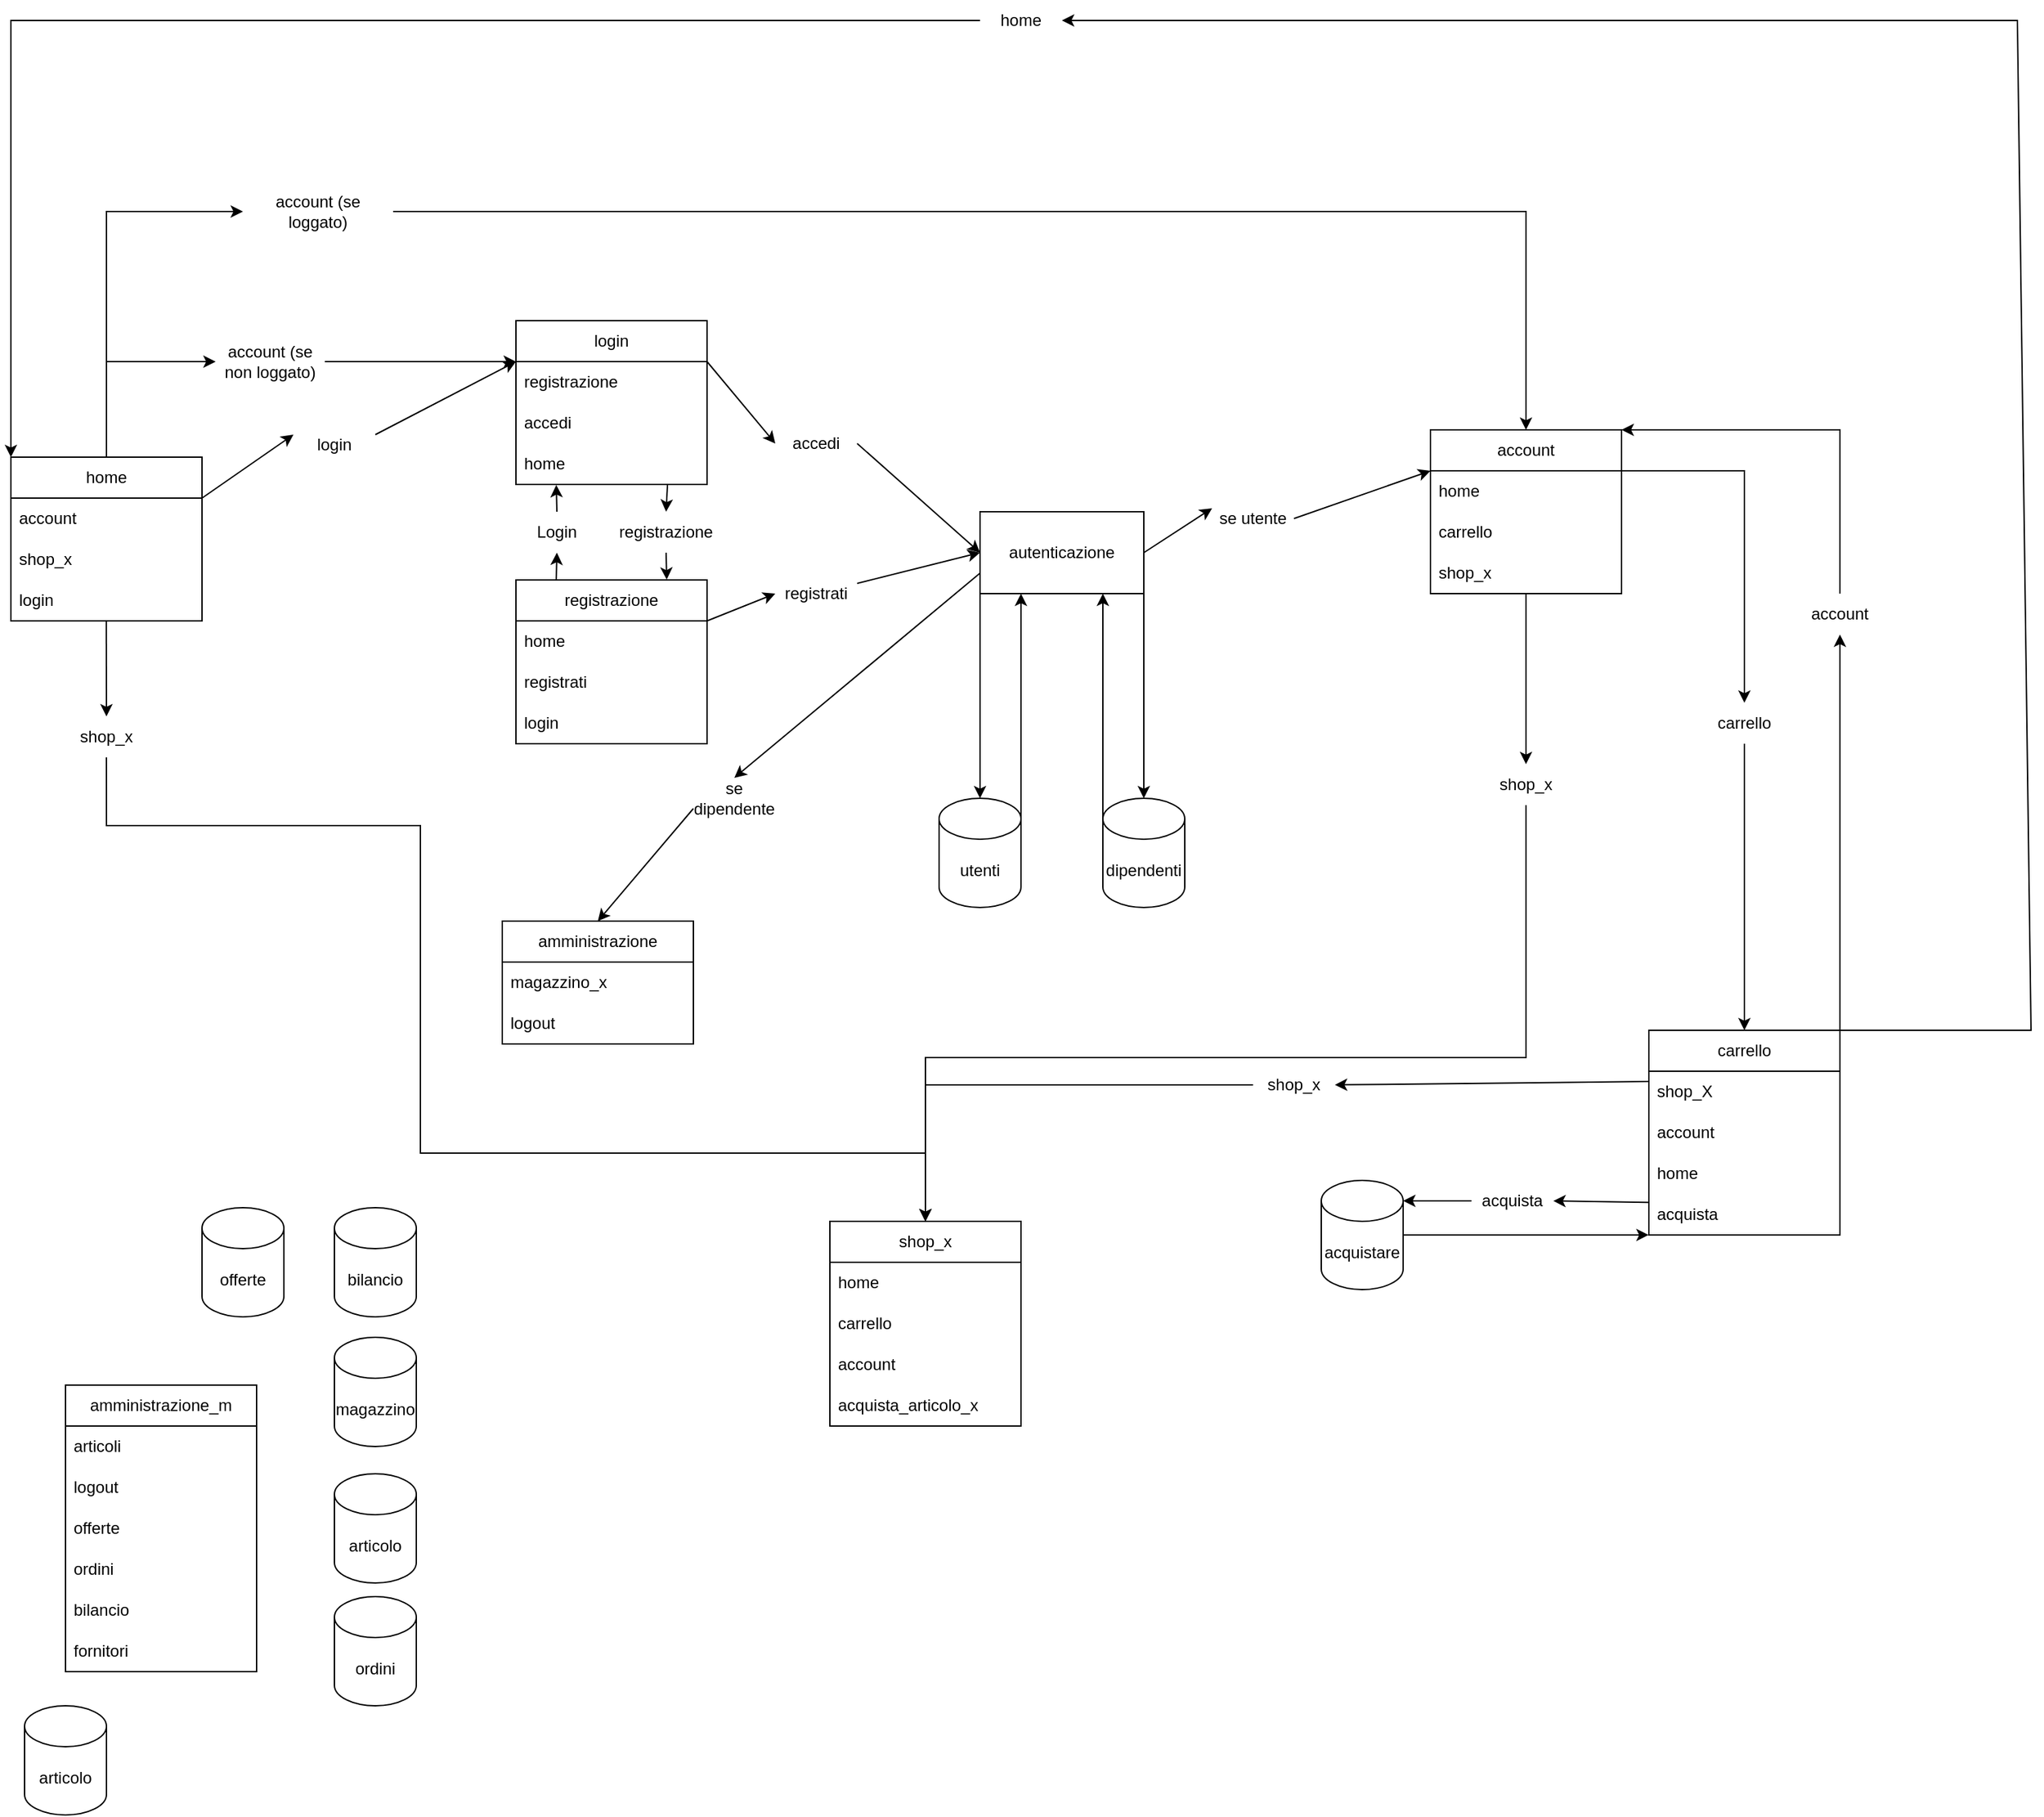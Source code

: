 <mxfile version="21.3.2" type="device">
  <diagram name="Pagina-1" id="yAc_jAHaFsXyHDSnvy8q">
    <mxGraphModel dx="1689" dy="1665" grid="1" gridSize="10" guides="1" tooltips="1" connect="1" arrows="1" fold="1" page="1" pageScale="1" pageWidth="827" pageHeight="1169" math="0" shadow="0">
      <root>
        <mxCell id="0" />
        <mxCell id="1" parent="0" />
        <mxCell id="OdpAyaXRCorN0vdMtEcc-62" value="shop_x" style="swimlane;fontStyle=0;childLayout=stackLayout;horizontal=1;startSize=30;horizontalStack=0;resizeParent=1;resizeParentMax=0;resizeLast=0;collapsible=1;marginBottom=0;whiteSpace=wrap;html=1;" parent="1" vertex="1">
          <mxGeometry x="-80" y="700" width="140" height="150" as="geometry" />
        </mxCell>
        <mxCell id="OdpAyaXRCorN0vdMtEcc-65" value="home" style="text;strokeColor=none;fillColor=none;align=left;verticalAlign=middle;spacingLeft=4;spacingRight=4;overflow=hidden;points=[[0,0.5],[1,0.5]];portConstraint=eastwest;rotatable=0;whiteSpace=wrap;html=1;" parent="OdpAyaXRCorN0vdMtEcc-62" vertex="1">
          <mxGeometry y="30" width="140" height="30" as="geometry" />
        </mxCell>
        <mxCell id="OdpAyaXRCorN0vdMtEcc-66" value="carrello" style="text;strokeColor=none;fillColor=none;align=left;verticalAlign=middle;spacingLeft=4;spacingRight=4;overflow=hidden;points=[[0,0.5],[1,0.5]];portConstraint=eastwest;rotatable=0;whiteSpace=wrap;html=1;" parent="OdpAyaXRCorN0vdMtEcc-62" vertex="1">
          <mxGeometry y="60" width="140" height="30" as="geometry" />
        </mxCell>
        <mxCell id="OdpAyaXRCorN0vdMtEcc-102" value="account" style="text;strokeColor=none;fillColor=none;align=left;verticalAlign=middle;spacingLeft=4;spacingRight=4;overflow=hidden;points=[[0,0.5],[1,0.5]];portConstraint=eastwest;rotatable=0;whiteSpace=wrap;html=1;" parent="OdpAyaXRCorN0vdMtEcc-62" vertex="1">
          <mxGeometry y="90" width="140" height="30" as="geometry" />
        </mxCell>
        <mxCell id="OdpAyaXRCorN0vdMtEcc-107" value="acquista_articolo_x" style="text;strokeColor=none;fillColor=none;align=left;verticalAlign=middle;spacingLeft=4;spacingRight=4;overflow=hidden;points=[[0,0.5],[1,0.5]];portConstraint=eastwest;rotatable=0;whiteSpace=wrap;html=1;" parent="OdpAyaXRCorN0vdMtEcc-62" vertex="1">
          <mxGeometry y="120" width="140" height="30" as="geometry" />
        </mxCell>
        <mxCell id="OdpAyaXRCorN0vdMtEcc-67" value="home" style="swimlane;fontStyle=0;childLayout=stackLayout;horizontal=1;startSize=30;horizontalStack=0;resizeParent=1;resizeParentMax=0;resizeLast=0;collapsible=1;marginBottom=0;whiteSpace=wrap;html=1;" parent="1" vertex="1">
          <mxGeometry x="-680" y="140" width="140" height="120" as="geometry" />
        </mxCell>
        <mxCell id="OdpAyaXRCorN0vdMtEcc-68" value="account" style="text;strokeColor=none;fillColor=none;align=left;verticalAlign=middle;spacingLeft=4;spacingRight=4;overflow=hidden;points=[[0,0.5],[1,0.5]];portConstraint=eastwest;rotatable=0;whiteSpace=wrap;html=1;" parent="OdpAyaXRCorN0vdMtEcc-67" vertex="1">
          <mxGeometry y="30" width="140" height="30" as="geometry" />
        </mxCell>
        <mxCell id="OdpAyaXRCorN0vdMtEcc-69" value="shop_x" style="text;strokeColor=none;fillColor=none;align=left;verticalAlign=middle;spacingLeft=4;spacingRight=4;overflow=hidden;points=[[0,0.5],[1,0.5]];portConstraint=eastwest;rotatable=0;whiteSpace=wrap;html=1;" parent="OdpAyaXRCorN0vdMtEcc-67" vertex="1">
          <mxGeometry y="60" width="140" height="30" as="geometry" />
        </mxCell>
        <mxCell id="OdpAyaXRCorN0vdMtEcc-70" value="login" style="text;strokeColor=none;fillColor=none;align=left;verticalAlign=middle;spacingLeft=4;spacingRight=4;overflow=hidden;points=[[0,0.5],[1,0.5]];portConstraint=eastwest;rotatable=0;whiteSpace=wrap;html=1;" parent="OdpAyaXRCorN0vdMtEcc-67" vertex="1">
          <mxGeometry y="90" width="140" height="30" as="geometry" />
        </mxCell>
        <mxCell id="OdpAyaXRCorN0vdMtEcc-71" value="login" style="swimlane;fontStyle=0;childLayout=stackLayout;horizontal=1;startSize=30;horizontalStack=0;resizeParent=1;resizeParentMax=0;resizeLast=0;collapsible=1;marginBottom=0;whiteSpace=wrap;html=1;" parent="1" vertex="1">
          <mxGeometry x="-310" y="40" width="140" height="120" as="geometry" />
        </mxCell>
        <mxCell id="OdpAyaXRCorN0vdMtEcc-72" value="registrazione" style="text;strokeColor=none;fillColor=none;align=left;verticalAlign=middle;spacingLeft=4;spacingRight=4;overflow=hidden;points=[[0,0.5],[1,0.5]];portConstraint=eastwest;rotatable=0;whiteSpace=wrap;html=1;" parent="OdpAyaXRCorN0vdMtEcc-71" vertex="1">
          <mxGeometry y="30" width="140" height="30" as="geometry" />
        </mxCell>
        <mxCell id="OdpAyaXRCorN0vdMtEcc-96" value="accedi" style="text;strokeColor=none;fillColor=none;align=left;verticalAlign=middle;spacingLeft=4;spacingRight=4;overflow=hidden;points=[[0,0.5],[1,0.5]];portConstraint=eastwest;rotatable=0;whiteSpace=wrap;html=1;" parent="OdpAyaXRCorN0vdMtEcc-71" vertex="1">
          <mxGeometry y="60" width="140" height="30" as="geometry" />
        </mxCell>
        <mxCell id="rpOPXYTiuYvovucA8hwr-18" value="home" style="text;strokeColor=none;fillColor=none;align=left;verticalAlign=middle;spacingLeft=4;spacingRight=4;overflow=hidden;points=[[0,0.5],[1,0.5]];portConstraint=eastwest;rotatable=0;whiteSpace=wrap;html=1;" vertex="1" parent="OdpAyaXRCorN0vdMtEcc-71">
          <mxGeometry y="90" width="140" height="30" as="geometry" />
        </mxCell>
        <mxCell id="OdpAyaXRCorN0vdMtEcc-79" value="account" style="swimlane;fontStyle=0;childLayout=stackLayout;horizontal=1;startSize=30;horizontalStack=0;resizeParent=1;resizeParentMax=0;resizeLast=0;collapsible=1;marginBottom=0;whiteSpace=wrap;html=1;" parent="1" vertex="1">
          <mxGeometry x="360" y="120" width="140" height="120" as="geometry" />
        </mxCell>
        <mxCell id="OdpAyaXRCorN0vdMtEcc-80" value="home" style="text;strokeColor=none;fillColor=none;align=left;verticalAlign=middle;spacingLeft=4;spacingRight=4;overflow=hidden;points=[[0,0.5],[1,0.5]];portConstraint=eastwest;rotatable=0;whiteSpace=wrap;html=1;" parent="OdpAyaXRCorN0vdMtEcc-79" vertex="1">
          <mxGeometry y="30" width="140" height="30" as="geometry" />
        </mxCell>
        <mxCell id="OdpAyaXRCorN0vdMtEcc-81" value="carrello" style="text;strokeColor=none;fillColor=none;align=left;verticalAlign=middle;spacingLeft=4;spacingRight=4;overflow=hidden;points=[[0,0.5],[1,0.5]];portConstraint=eastwest;rotatable=0;whiteSpace=wrap;html=1;" parent="OdpAyaXRCorN0vdMtEcc-79" vertex="1">
          <mxGeometry y="60" width="140" height="30" as="geometry" />
        </mxCell>
        <mxCell id="OdpAyaXRCorN0vdMtEcc-101" value="shop_x" style="text;strokeColor=none;fillColor=none;align=left;verticalAlign=middle;spacingLeft=4;spacingRight=4;overflow=hidden;points=[[0,0.5],[1,0.5]];portConstraint=eastwest;rotatable=0;whiteSpace=wrap;html=1;" parent="OdpAyaXRCorN0vdMtEcc-79" vertex="1">
          <mxGeometry y="90" width="140" height="30" as="geometry" />
        </mxCell>
        <mxCell id="OdpAyaXRCorN0vdMtEcc-89" value="carrello" style="swimlane;fontStyle=0;childLayout=stackLayout;horizontal=1;startSize=30;horizontalStack=0;resizeParent=1;resizeParentMax=0;resizeLast=0;collapsible=1;marginBottom=0;whiteSpace=wrap;html=1;" parent="1" vertex="1">
          <mxGeometry x="520" y="560" width="140" height="150" as="geometry" />
        </mxCell>
        <mxCell id="OdpAyaXRCorN0vdMtEcc-90" value="shop_X" style="text;strokeColor=none;fillColor=none;align=left;verticalAlign=middle;spacingLeft=4;spacingRight=4;overflow=hidden;points=[[0,0.5],[1,0.5]];portConstraint=eastwest;rotatable=0;whiteSpace=wrap;html=1;" parent="OdpAyaXRCorN0vdMtEcc-89" vertex="1">
          <mxGeometry y="30" width="140" height="30" as="geometry" />
        </mxCell>
        <mxCell id="OdpAyaXRCorN0vdMtEcc-94" value="account" style="text;strokeColor=none;fillColor=none;align=left;verticalAlign=middle;spacingLeft=4;spacingRight=4;overflow=hidden;points=[[0,0.5],[1,0.5]];portConstraint=eastwest;rotatable=0;whiteSpace=wrap;html=1;" parent="OdpAyaXRCorN0vdMtEcc-89" vertex="1">
          <mxGeometry y="60" width="140" height="30" as="geometry" />
        </mxCell>
        <mxCell id="OdpAyaXRCorN0vdMtEcc-95" value="home" style="text;strokeColor=none;fillColor=none;align=left;verticalAlign=middle;spacingLeft=4;spacingRight=4;overflow=hidden;points=[[0,0.5],[1,0.5]];portConstraint=eastwest;rotatable=0;whiteSpace=wrap;html=1;" parent="OdpAyaXRCorN0vdMtEcc-89" vertex="1">
          <mxGeometry y="90" width="140" height="30" as="geometry" />
        </mxCell>
        <mxCell id="OdpAyaXRCorN0vdMtEcc-125" value="acquista" style="text;strokeColor=none;fillColor=none;align=left;verticalAlign=middle;spacingLeft=4;spacingRight=4;overflow=hidden;points=[[0,0.5],[1,0.5]];portConstraint=eastwest;rotatable=0;whiteSpace=wrap;html=1;" parent="OdpAyaXRCorN0vdMtEcc-89" vertex="1">
          <mxGeometry y="120" width="140" height="30" as="geometry" />
        </mxCell>
        <mxCell id="OdpAyaXRCorN0vdMtEcc-93" value="autenticazione" style="rounded=0;whiteSpace=wrap;html=1;" parent="1" vertex="1">
          <mxGeometry x="30" y="180" width="120" height="60" as="geometry" />
        </mxCell>
        <mxCell id="OdpAyaXRCorN0vdMtEcc-98" value="registrazione" style="swimlane;fontStyle=0;childLayout=stackLayout;horizontal=1;startSize=30;horizontalStack=0;resizeParent=1;resizeParentMax=0;resizeLast=0;collapsible=1;marginBottom=0;whiteSpace=wrap;html=1;" parent="1" vertex="1">
          <mxGeometry x="-310" y="230" width="140" height="120" as="geometry" />
        </mxCell>
        <mxCell id="OdpAyaXRCorN0vdMtEcc-99" value="home" style="text;strokeColor=none;fillColor=none;align=left;verticalAlign=middle;spacingLeft=4;spacingRight=4;overflow=hidden;points=[[0,0.5],[1,0.5]];portConstraint=eastwest;rotatable=0;whiteSpace=wrap;html=1;" parent="OdpAyaXRCorN0vdMtEcc-98" vertex="1">
          <mxGeometry y="30" width="140" height="30" as="geometry" />
        </mxCell>
        <mxCell id="OdpAyaXRCorN0vdMtEcc-100" value="registrati" style="text;strokeColor=none;fillColor=none;align=left;verticalAlign=middle;spacingLeft=4;spacingRight=4;overflow=hidden;points=[[0,0.5],[1,0.5]];portConstraint=eastwest;rotatable=0;whiteSpace=wrap;html=1;" parent="OdpAyaXRCorN0vdMtEcc-98" vertex="1">
          <mxGeometry y="60" width="140" height="30" as="geometry" />
        </mxCell>
        <mxCell id="rpOPXYTiuYvovucA8hwr-16" value="login" style="text;strokeColor=none;fillColor=none;align=left;verticalAlign=middle;spacingLeft=4;spacingRight=4;overflow=hidden;points=[[0,0.5],[1,0.5]];portConstraint=eastwest;rotatable=0;whiteSpace=wrap;html=1;" vertex="1" parent="OdpAyaXRCorN0vdMtEcc-98">
          <mxGeometry y="90" width="140" height="30" as="geometry" />
        </mxCell>
        <mxCell id="OdpAyaXRCorN0vdMtEcc-104" value="utenti" style="shape=cylinder3;whiteSpace=wrap;html=1;boundedLbl=1;backgroundOutline=1;size=15;" parent="1" vertex="1">
          <mxGeometry y="390" width="60" height="80" as="geometry" />
        </mxCell>
        <mxCell id="OdpAyaXRCorN0vdMtEcc-105" value="dipendenti" style="shape=cylinder3;whiteSpace=wrap;html=1;boundedLbl=1;backgroundOutline=1;size=15;" parent="1" vertex="1">
          <mxGeometry x="120" y="390" width="60" height="80" as="geometry" />
        </mxCell>
        <mxCell id="OdpAyaXRCorN0vdMtEcc-106" value="articolo" style="shape=cylinder3;whiteSpace=wrap;html=1;boundedLbl=1;backgroundOutline=1;size=15;" parent="1" vertex="1">
          <mxGeometry x="-443" y="885" width="60" height="80" as="geometry" />
        </mxCell>
        <mxCell id="OdpAyaXRCorN0vdMtEcc-109" value="magazzino" style="shape=cylinder3;whiteSpace=wrap;html=1;boundedLbl=1;backgroundOutline=1;size=15;" parent="1" vertex="1">
          <mxGeometry x="-443" y="785" width="60" height="80" as="geometry" />
        </mxCell>
        <mxCell id="OdpAyaXRCorN0vdMtEcc-110" value="amministrazione" style="swimlane;fontStyle=0;childLayout=stackLayout;horizontal=1;startSize=30;horizontalStack=0;resizeParent=1;resizeParentMax=0;resizeLast=0;collapsible=1;marginBottom=0;whiteSpace=wrap;html=1;" parent="1" vertex="1">
          <mxGeometry x="-320" y="480" width="140" height="90" as="geometry" />
        </mxCell>
        <mxCell id="OdpAyaXRCorN0vdMtEcc-111" value="magazzino_x" style="text;strokeColor=none;fillColor=none;align=left;verticalAlign=middle;spacingLeft=4;spacingRight=4;overflow=hidden;points=[[0,0.5],[1,0.5]];portConstraint=eastwest;rotatable=0;whiteSpace=wrap;html=1;" parent="OdpAyaXRCorN0vdMtEcc-110" vertex="1">
          <mxGeometry y="30" width="140" height="30" as="geometry" />
        </mxCell>
        <mxCell id="OdpAyaXRCorN0vdMtEcc-113" value="logout" style="text;strokeColor=none;fillColor=none;align=left;verticalAlign=middle;spacingLeft=4;spacingRight=4;overflow=hidden;points=[[0,0.5],[1,0.5]];portConstraint=eastwest;rotatable=0;whiteSpace=wrap;html=1;" parent="OdpAyaXRCorN0vdMtEcc-110" vertex="1">
          <mxGeometry y="60" width="140" height="30" as="geometry" />
        </mxCell>
        <mxCell id="OdpAyaXRCorN0vdMtEcc-117" value="amministrazione_m" style="swimlane;fontStyle=0;childLayout=stackLayout;horizontal=1;startSize=30;horizontalStack=0;resizeParent=1;resizeParentMax=0;resizeLast=0;collapsible=1;marginBottom=0;whiteSpace=wrap;html=1;" parent="1" vertex="1">
          <mxGeometry x="-640" y="820" width="140" height="210" as="geometry" />
        </mxCell>
        <mxCell id="OdpAyaXRCorN0vdMtEcc-118" value="articoli" style="text;strokeColor=none;fillColor=none;align=left;verticalAlign=middle;spacingLeft=4;spacingRight=4;overflow=hidden;points=[[0,0.5],[1,0.5]];portConstraint=eastwest;rotatable=0;whiteSpace=wrap;html=1;" parent="OdpAyaXRCorN0vdMtEcc-117" vertex="1">
          <mxGeometry y="30" width="140" height="30" as="geometry" />
        </mxCell>
        <mxCell id="OdpAyaXRCorN0vdMtEcc-119" value="logout" style="text;strokeColor=none;fillColor=none;align=left;verticalAlign=middle;spacingLeft=4;spacingRight=4;overflow=hidden;points=[[0,0.5],[1,0.5]];portConstraint=eastwest;rotatable=0;whiteSpace=wrap;html=1;" parent="OdpAyaXRCorN0vdMtEcc-117" vertex="1">
          <mxGeometry y="60" width="140" height="30" as="geometry" />
        </mxCell>
        <mxCell id="OdpAyaXRCorN0vdMtEcc-121" value="offerte" style="text;strokeColor=none;fillColor=none;align=left;verticalAlign=middle;spacingLeft=4;spacingRight=4;overflow=hidden;points=[[0,0.5],[1,0.5]];portConstraint=eastwest;rotatable=0;whiteSpace=wrap;html=1;" parent="OdpAyaXRCorN0vdMtEcc-117" vertex="1">
          <mxGeometry y="90" width="140" height="30" as="geometry" />
        </mxCell>
        <mxCell id="OdpAyaXRCorN0vdMtEcc-122" value="ordini" style="text;strokeColor=none;fillColor=none;align=left;verticalAlign=middle;spacingLeft=4;spacingRight=4;overflow=hidden;points=[[0,0.5],[1,0.5]];portConstraint=eastwest;rotatable=0;whiteSpace=wrap;html=1;" parent="OdpAyaXRCorN0vdMtEcc-117" vertex="1">
          <mxGeometry y="120" width="140" height="30" as="geometry" />
        </mxCell>
        <mxCell id="OdpAyaXRCorN0vdMtEcc-124" value="bilancio" style="text;strokeColor=none;fillColor=none;align=left;verticalAlign=middle;spacingLeft=4;spacingRight=4;overflow=hidden;points=[[0,0.5],[1,0.5]];portConstraint=eastwest;rotatable=0;whiteSpace=wrap;html=1;" parent="OdpAyaXRCorN0vdMtEcc-117" vertex="1">
          <mxGeometry y="150" width="140" height="30" as="geometry" />
        </mxCell>
        <mxCell id="OdpAyaXRCorN0vdMtEcc-127" value="fornitori" style="text;strokeColor=none;fillColor=none;align=left;verticalAlign=middle;spacingLeft=4;spacingRight=4;overflow=hidden;points=[[0,0.5],[1,0.5]];portConstraint=eastwest;rotatable=0;whiteSpace=wrap;html=1;" parent="OdpAyaXRCorN0vdMtEcc-117" vertex="1">
          <mxGeometry y="180" width="140" height="30" as="geometry" />
        </mxCell>
        <mxCell id="OdpAyaXRCorN0vdMtEcc-126" value="acquistare" style="shape=cylinder3;whiteSpace=wrap;html=1;boundedLbl=1;backgroundOutline=1;size=15;" parent="1" vertex="1">
          <mxGeometry x="280" y="670" width="60" height="80" as="geometry" />
        </mxCell>
        <mxCell id="OdpAyaXRCorN0vdMtEcc-128" value="articolo" style="shape=cylinder3;whiteSpace=wrap;html=1;boundedLbl=1;backgroundOutline=1;size=15;" parent="1" vertex="1">
          <mxGeometry x="-670" y="1055" width="60" height="80" as="geometry" />
        </mxCell>
        <mxCell id="OdpAyaXRCorN0vdMtEcc-129" value="ordini" style="shape=cylinder3;whiteSpace=wrap;html=1;boundedLbl=1;backgroundOutline=1;size=15;" parent="1" vertex="1">
          <mxGeometry x="-443" y="975" width="60" height="80" as="geometry" />
        </mxCell>
        <mxCell id="OdpAyaXRCorN0vdMtEcc-130" value="bilancio" style="shape=cylinder3;whiteSpace=wrap;html=1;boundedLbl=1;backgroundOutline=1;size=15;" parent="1" vertex="1">
          <mxGeometry x="-443" y="690" width="60" height="80" as="geometry" />
        </mxCell>
        <mxCell id="OdpAyaXRCorN0vdMtEcc-131" value="offerte" style="shape=cylinder3;whiteSpace=wrap;html=1;boundedLbl=1;backgroundOutline=1;size=15;" parent="1" vertex="1">
          <mxGeometry x="-540" y="690" width="60" height="80" as="geometry" />
        </mxCell>
        <mxCell id="rpOPXYTiuYvovucA8hwr-6" value="" style="endArrow=classic;html=1;rounded=0;entryX=0;entryY=0.25;entryDx=0;entryDy=0;exitX=1;exitY=0.25;exitDx=0;exitDy=0;" edge="1" parent="1" source="rpOPXYTiuYvovucA8hwr-8" target="OdpAyaXRCorN0vdMtEcc-71">
          <mxGeometry width="50" height="50" relative="1" as="geometry">
            <mxPoint x="-530" y="390" as="sourcePoint" />
            <mxPoint x="-480" y="340" as="targetPoint" />
          </mxGeometry>
        </mxCell>
        <mxCell id="rpOPXYTiuYvovucA8hwr-7" value="" style="endArrow=classic;html=1;rounded=0;entryX=0;entryY=0.25;entryDx=0;entryDy=0;exitX=1;exitY=0.25;exitDx=0;exitDy=0;" edge="1" parent="1" source="OdpAyaXRCorN0vdMtEcc-67" target="rpOPXYTiuYvovucA8hwr-8">
          <mxGeometry width="50" height="50" relative="1" as="geometry">
            <mxPoint x="-540" y="170" as="sourcePoint" />
            <mxPoint x="-310" y="93" as="targetPoint" />
          </mxGeometry>
        </mxCell>
        <mxCell id="rpOPXYTiuYvovucA8hwr-8" value="login" style="text;html=1;strokeColor=none;fillColor=none;align=center;verticalAlign=middle;whiteSpace=wrap;rounded=0;" vertex="1" parent="1">
          <mxGeometry x="-473" y="116" width="60" height="30" as="geometry" />
        </mxCell>
        <mxCell id="rpOPXYTiuYvovucA8hwr-9" value="" style="endArrow=classic;html=1;rounded=0;exitX=0.5;exitY=1;exitDx=0;exitDy=0;entryX=0.789;entryY=-0.002;entryDx=0;entryDy=0;entryPerimeter=0;" edge="1" parent="1" source="rpOPXYTiuYvovucA8hwr-11" target="OdpAyaXRCorN0vdMtEcc-98">
          <mxGeometry width="50" height="50" relative="1" as="geometry">
            <mxPoint x="-160" y="200" as="sourcePoint" />
            <mxPoint x="-200" y="230" as="targetPoint" />
          </mxGeometry>
        </mxCell>
        <mxCell id="rpOPXYTiuYvovucA8hwr-11" value="registrazione" style="text;html=1;strokeColor=none;fillColor=none;align=center;verticalAlign=middle;whiteSpace=wrap;rounded=0;" vertex="1" parent="1">
          <mxGeometry x="-230" y="180" width="60" height="30" as="geometry" />
        </mxCell>
        <mxCell id="rpOPXYTiuYvovucA8hwr-13" value="" style="endArrow=classic;html=1;rounded=0;entryX=0.5;entryY=1;entryDx=0;entryDy=0;exitX=0.211;exitY=-0.002;exitDx=0;exitDy=0;exitPerimeter=0;" edge="1" parent="1" source="OdpAyaXRCorN0vdMtEcc-98" target="rpOPXYTiuYvovucA8hwr-14">
          <mxGeometry width="50" height="50" relative="1" as="geometry">
            <mxPoint x="-275" y="230" as="sourcePoint" />
            <mxPoint x="-275" y="160" as="targetPoint" />
          </mxGeometry>
        </mxCell>
        <mxCell id="rpOPXYTiuYvovucA8hwr-14" value="Login" style="text;html=1;strokeColor=none;fillColor=none;align=center;verticalAlign=middle;whiteSpace=wrap;rounded=0;" vertex="1" parent="1">
          <mxGeometry x="-310" y="180" width="60" height="30" as="geometry" />
        </mxCell>
        <mxCell id="rpOPXYTiuYvovucA8hwr-15" value="" style="endArrow=classic;html=1;rounded=0;entryX=0;entryY=0.5;entryDx=0;entryDy=0;exitX=1;exitY=0.25;exitDx=0;exitDy=0;" edge="1" parent="1" source="rpOPXYTiuYvovucA8hwr-24" target="OdpAyaXRCorN0vdMtEcc-93">
          <mxGeometry width="50" height="50" relative="1" as="geometry">
            <mxPoint x="-130" y="360" as="sourcePoint" />
            <mxPoint x="-80" y="310" as="targetPoint" />
          </mxGeometry>
        </mxCell>
        <mxCell id="rpOPXYTiuYvovucA8hwr-19" value="" style="endArrow=classic;html=1;rounded=0;entryX=0.211;entryY=1.014;entryDx=0;entryDy=0;entryPerimeter=0;exitX=0.5;exitY=0;exitDx=0;exitDy=0;" edge="1" parent="1" source="rpOPXYTiuYvovucA8hwr-14" target="rpOPXYTiuYvovucA8hwr-18">
          <mxGeometry width="50" height="50" relative="1" as="geometry">
            <mxPoint x="-440" y="270" as="sourcePoint" />
            <mxPoint x="-390" y="220" as="targetPoint" />
          </mxGeometry>
        </mxCell>
        <mxCell id="rpOPXYTiuYvovucA8hwr-21" value="" style="endArrow=classic;html=1;rounded=0;entryX=0.5;entryY=0;entryDx=0;entryDy=0;exitX=0.793;exitY=1.011;exitDx=0;exitDy=0;exitPerimeter=0;" edge="1" parent="1" source="rpOPXYTiuYvovucA8hwr-18" target="rpOPXYTiuYvovucA8hwr-11">
          <mxGeometry width="50" height="50" relative="1" as="geometry">
            <mxPoint x="-400" y="310" as="sourcePoint" />
            <mxPoint x="-350" y="260" as="targetPoint" />
          </mxGeometry>
        </mxCell>
        <mxCell id="rpOPXYTiuYvovucA8hwr-22" value="" style="endArrow=classic;html=1;rounded=0;entryX=0;entryY=0.5;entryDx=0;entryDy=0;exitX=1;exitY=0.5;exitDx=0;exitDy=0;" edge="1" parent="1" source="rpOPXYTiuYvovucA8hwr-26" target="OdpAyaXRCorN0vdMtEcc-93">
          <mxGeometry width="50" height="50" relative="1" as="geometry">
            <mxPoint x="-110" y="120" as="sourcePoint" />
            <mxPoint x="-60" y="70" as="targetPoint" />
          </mxGeometry>
        </mxCell>
        <mxCell id="rpOPXYTiuYvovucA8hwr-23" value="" style="endArrow=classic;html=1;rounded=0;entryX=0;entryY=0.5;entryDx=0;entryDy=0;exitX=1;exitY=0.25;exitDx=0;exitDy=0;" edge="1" parent="1" source="OdpAyaXRCorN0vdMtEcc-98" target="rpOPXYTiuYvovucA8hwr-24">
          <mxGeometry width="50" height="50" relative="1" as="geometry">
            <mxPoint x="-170" y="260" as="sourcePoint" />
            <mxPoint x="30" y="210" as="targetPoint" />
          </mxGeometry>
        </mxCell>
        <mxCell id="rpOPXYTiuYvovucA8hwr-24" value="registrati" style="text;html=1;strokeColor=none;fillColor=none;align=center;verticalAlign=middle;whiteSpace=wrap;rounded=0;" vertex="1" parent="1">
          <mxGeometry x="-120" y="225" width="60" height="30" as="geometry" />
        </mxCell>
        <mxCell id="rpOPXYTiuYvovucA8hwr-25" value="" style="endArrow=classic;html=1;rounded=0;entryX=0;entryY=0.5;entryDx=0;entryDy=0;exitX=1;exitY=0.25;exitDx=0;exitDy=0;" edge="1" parent="1" source="OdpAyaXRCorN0vdMtEcc-71" target="rpOPXYTiuYvovucA8hwr-26">
          <mxGeometry width="50" height="50" relative="1" as="geometry">
            <mxPoint x="-170" y="70" as="sourcePoint" />
            <mxPoint x="30" y="210" as="targetPoint" />
          </mxGeometry>
        </mxCell>
        <mxCell id="rpOPXYTiuYvovucA8hwr-26" value="accedi" style="text;html=1;strokeColor=none;fillColor=none;align=center;verticalAlign=middle;whiteSpace=wrap;rounded=0;" vertex="1" parent="1">
          <mxGeometry x="-120" y="115" width="60" height="30" as="geometry" />
        </mxCell>
        <mxCell id="rpOPXYTiuYvovucA8hwr-27" value="" style="endArrow=classic;html=1;rounded=0;entryX=0.75;entryY=1;entryDx=0;entryDy=0;exitX=0;exitY=0;exitDx=0;exitDy=15;exitPerimeter=0;" edge="1" parent="1" source="OdpAyaXRCorN0vdMtEcc-105" target="OdpAyaXRCorN0vdMtEcc-93">
          <mxGeometry width="50" height="50" relative="1" as="geometry">
            <mxPoint x="140" y="340" as="sourcePoint" />
            <mxPoint x="190" y="290" as="targetPoint" />
          </mxGeometry>
        </mxCell>
        <mxCell id="rpOPXYTiuYvovucA8hwr-28" value="" style="endArrow=classic;html=1;rounded=0;entryX=0.5;entryY=0;entryDx=0;entryDy=0;entryPerimeter=0;exitX=1;exitY=1;exitDx=0;exitDy=0;" edge="1" parent="1" source="OdpAyaXRCorN0vdMtEcc-93" target="OdpAyaXRCorN0vdMtEcc-105">
          <mxGeometry width="50" height="50" relative="1" as="geometry">
            <mxPoint x="200" y="320" as="sourcePoint" />
            <mxPoint x="250" y="270" as="targetPoint" />
          </mxGeometry>
        </mxCell>
        <mxCell id="rpOPXYTiuYvovucA8hwr-29" value="" style="endArrow=classic;html=1;rounded=0;entryX=0.25;entryY=1;entryDx=0;entryDy=0;exitX=1;exitY=0;exitDx=0;exitDy=15;exitPerimeter=0;" edge="1" parent="1" source="OdpAyaXRCorN0vdMtEcc-104" target="OdpAyaXRCorN0vdMtEcc-93">
          <mxGeometry width="50" height="50" relative="1" as="geometry">
            <mxPoint x="50" y="370" as="sourcePoint" />
            <mxPoint x="100" y="320" as="targetPoint" />
          </mxGeometry>
        </mxCell>
        <mxCell id="rpOPXYTiuYvovucA8hwr-30" value="" style="endArrow=classic;html=1;rounded=0;entryX=0.5;entryY=0;entryDx=0;entryDy=0;entryPerimeter=0;exitX=0;exitY=1;exitDx=0;exitDy=0;" edge="1" parent="1" source="OdpAyaXRCorN0vdMtEcc-93" target="OdpAyaXRCorN0vdMtEcc-104">
          <mxGeometry width="50" height="50" relative="1" as="geometry">
            <mxPoint x="-80" y="360" as="sourcePoint" />
            <mxPoint x="-30" y="310" as="targetPoint" />
          </mxGeometry>
        </mxCell>
        <mxCell id="rpOPXYTiuYvovucA8hwr-31" value="" style="endArrow=classic;html=1;rounded=0;entryX=0;entryY=0.25;entryDx=0;entryDy=0;exitX=1;exitY=0.5;exitDx=0;exitDy=0;" edge="1" parent="1" source="rpOPXYTiuYvovucA8hwr-33" target="OdpAyaXRCorN0vdMtEcc-79">
          <mxGeometry width="50" height="50" relative="1" as="geometry">
            <mxPoint x="230" y="240" as="sourcePoint" />
            <mxPoint x="280" y="190" as="targetPoint" />
          </mxGeometry>
        </mxCell>
        <mxCell id="rpOPXYTiuYvovucA8hwr-32" value="" style="endArrow=classic;html=1;rounded=0;entryX=0;entryY=0.25;entryDx=0;entryDy=0;exitX=1;exitY=0.5;exitDx=0;exitDy=0;" edge="1" parent="1" source="OdpAyaXRCorN0vdMtEcc-93" target="rpOPXYTiuYvovucA8hwr-33">
          <mxGeometry width="50" height="50" relative="1" as="geometry">
            <mxPoint x="150" y="210" as="sourcePoint" />
            <mxPoint x="360" y="158" as="targetPoint" />
          </mxGeometry>
        </mxCell>
        <mxCell id="rpOPXYTiuYvovucA8hwr-33" value="se utente" style="text;html=1;strokeColor=none;fillColor=none;align=center;verticalAlign=middle;whiteSpace=wrap;rounded=0;" vertex="1" parent="1">
          <mxGeometry x="200" y="170" width="60" height="30" as="geometry" />
        </mxCell>
        <mxCell id="rpOPXYTiuYvovucA8hwr-34" value="" style="endArrow=classic;html=1;rounded=0;exitX=0;exitY=0.75;exitDx=0;exitDy=0;entryX=0.5;entryY=0;entryDx=0;entryDy=0;" edge="1" parent="1" source="rpOPXYTiuYvovucA8hwr-36" target="OdpAyaXRCorN0vdMtEcc-110">
          <mxGeometry width="50" height="50" relative="1" as="geometry">
            <mxPoint x="-120" y="360" as="sourcePoint" />
            <mxPoint x="-70" y="310" as="targetPoint" />
          </mxGeometry>
        </mxCell>
        <mxCell id="rpOPXYTiuYvovucA8hwr-35" value="" style="endArrow=classic;html=1;rounded=0;exitX=0;exitY=0.75;exitDx=0;exitDy=0;entryX=0.5;entryY=0;entryDx=0;entryDy=0;" edge="1" parent="1" source="OdpAyaXRCorN0vdMtEcc-93" target="rpOPXYTiuYvovucA8hwr-36">
          <mxGeometry width="50" height="50" relative="1" as="geometry">
            <mxPoint x="30" y="225" as="sourcePoint" />
            <mxPoint x="-250" y="480" as="targetPoint" />
          </mxGeometry>
        </mxCell>
        <mxCell id="rpOPXYTiuYvovucA8hwr-36" value="se dipendente" style="text;html=1;strokeColor=none;fillColor=none;align=center;verticalAlign=middle;whiteSpace=wrap;rounded=0;" vertex="1" parent="1">
          <mxGeometry x="-180" y="375" width="60" height="30" as="geometry" />
        </mxCell>
        <mxCell id="rpOPXYTiuYvovucA8hwr-37" value="" style="endArrow=classic;html=1;rounded=0;entryX=0.5;entryY=0;entryDx=0;entryDy=0;exitX=0.499;exitY=0.999;exitDx=0;exitDy=0;exitPerimeter=0;" edge="1" parent="1" source="rpOPXYTiuYvovucA8hwr-41" target="OdpAyaXRCorN0vdMtEcc-62">
          <mxGeometry width="50" height="50" relative="1" as="geometry">
            <mxPoint x="-610" y="290" as="sourcePoint" />
            <mxPoint x="-510" y="420" as="targetPoint" />
            <Array as="points">
              <mxPoint x="-610" y="410" />
              <mxPoint x="-380" y="410" />
              <mxPoint x="-380" y="650" />
              <mxPoint x="-10" y="650" />
            </Array>
          </mxGeometry>
        </mxCell>
        <mxCell id="rpOPXYTiuYvovucA8hwr-40" value="" style="endArrow=classic;html=1;rounded=0;entryX=0.5;entryY=0;entryDx=0;entryDy=0;exitX=0.499;exitY=0.999;exitDx=0;exitDy=0;exitPerimeter=0;" edge="1" parent="1" source="OdpAyaXRCorN0vdMtEcc-70" target="rpOPXYTiuYvovucA8hwr-41">
          <mxGeometry width="50" height="50" relative="1" as="geometry">
            <mxPoint x="-610" y="260" as="sourcePoint" />
            <mxPoint x="-10" y="700" as="targetPoint" />
            <Array as="points" />
          </mxGeometry>
        </mxCell>
        <mxCell id="rpOPXYTiuYvovucA8hwr-41" value="shop_x" style="text;html=1;strokeColor=none;fillColor=none;align=center;verticalAlign=middle;whiteSpace=wrap;rounded=0;" vertex="1" parent="1">
          <mxGeometry x="-640" y="330" width="60" height="30" as="geometry" />
        </mxCell>
        <mxCell id="rpOPXYTiuYvovucA8hwr-42" value="" style="endArrow=classic;html=1;rounded=0;entryX=0.5;entryY=0;entryDx=0;entryDy=0;exitX=0.5;exitY=1;exitDx=0;exitDy=0;exitPerimeter=0;" edge="1" parent="1" source="rpOPXYTiuYvovucA8hwr-44" target="OdpAyaXRCorN0vdMtEcc-62">
          <mxGeometry width="50" height="50" relative="1" as="geometry">
            <mxPoint x="430" y="420" as="sourcePoint" />
            <mxPoint x="480" y="370" as="targetPoint" />
            <Array as="points">
              <mxPoint x="430" y="580" />
              <mxPoint x="250" y="580" />
              <mxPoint x="-10" y="580" />
            </Array>
          </mxGeometry>
        </mxCell>
        <mxCell id="rpOPXYTiuYvovucA8hwr-43" value="" style="endArrow=classic;html=1;rounded=0;entryX=0.5;entryY=0;entryDx=0;entryDy=0;exitX=0.5;exitY=0.998;exitDx=0;exitDy=0;exitPerimeter=0;" edge="1" parent="1" source="OdpAyaXRCorN0vdMtEcc-101" target="rpOPXYTiuYvovucA8hwr-44">
          <mxGeometry width="50" height="50" relative="1" as="geometry">
            <mxPoint x="430" y="270" as="sourcePoint" />
            <mxPoint x="-10" y="700" as="targetPoint" />
            <Array as="points" />
          </mxGeometry>
        </mxCell>
        <mxCell id="rpOPXYTiuYvovucA8hwr-44" value="shop_x" style="text;html=1;strokeColor=none;fillColor=none;align=center;verticalAlign=middle;whiteSpace=wrap;rounded=0;" vertex="1" parent="1">
          <mxGeometry x="400" y="365" width="60" height="30" as="geometry" />
        </mxCell>
        <mxCell id="rpOPXYTiuYvovucA8hwr-45" value="" style="endArrow=classic;html=1;rounded=0;entryX=0.5;entryY=0;entryDx=0;entryDy=0;exitX=0.5;exitY=1;exitDx=0;exitDy=0;" edge="1" parent="1" source="rpOPXYTiuYvovucA8hwr-49" target="OdpAyaXRCorN0vdMtEcc-89">
          <mxGeometry width="50" height="50" relative="1" as="geometry">
            <mxPoint x="540" y="380" as="sourcePoint" />
            <mxPoint x="590" y="330" as="targetPoint" />
            <Array as="points" />
          </mxGeometry>
        </mxCell>
        <mxCell id="rpOPXYTiuYvovucA8hwr-48" value="" style="endArrow=classic;html=1;rounded=0;entryX=0.5;entryY=0;entryDx=0;entryDy=0;exitX=1;exitY=0.25;exitDx=0;exitDy=0;" edge="1" parent="1" source="OdpAyaXRCorN0vdMtEcc-79" target="rpOPXYTiuYvovucA8hwr-49">
          <mxGeometry width="50" height="50" relative="1" as="geometry">
            <mxPoint x="500" y="158" as="sourcePoint" />
            <mxPoint x="590" y="560" as="targetPoint" />
            <Array as="points">
              <mxPoint x="590" y="150" />
            </Array>
          </mxGeometry>
        </mxCell>
        <mxCell id="rpOPXYTiuYvovucA8hwr-49" value="carrello" style="text;html=1;strokeColor=none;fillColor=none;align=center;verticalAlign=middle;whiteSpace=wrap;rounded=0;" vertex="1" parent="1">
          <mxGeometry x="560" y="320" width="60" height="30" as="geometry" />
        </mxCell>
        <mxCell id="rpOPXYTiuYvovucA8hwr-50" value="" style="endArrow=classic;html=1;rounded=0;exitX=1;exitY=0.5;exitDx=0;exitDy=0;entryX=0.5;entryY=0;entryDx=0;entryDy=0;" edge="1" parent="1" source="rpOPXYTiuYvovucA8hwr-52" target="OdpAyaXRCorN0vdMtEcc-79">
          <mxGeometry width="50" height="50" relative="1" as="geometry">
            <mxPoint x="-640" y="90" as="sourcePoint" />
            <mxPoint x="-590" y="40" as="targetPoint" />
            <Array as="points">
              <mxPoint x="430" y="-40" />
            </Array>
          </mxGeometry>
        </mxCell>
        <mxCell id="rpOPXYTiuYvovucA8hwr-51" value="" style="endArrow=classic;html=1;rounded=0;exitX=0.5;exitY=0;exitDx=0;exitDy=0;entryX=0;entryY=0.5;entryDx=0;entryDy=0;" edge="1" parent="1" source="OdpAyaXRCorN0vdMtEcc-67" target="rpOPXYTiuYvovucA8hwr-52">
          <mxGeometry width="50" height="50" relative="1" as="geometry">
            <mxPoint x="-610" y="140" as="sourcePoint" />
            <mxPoint x="430" y="120" as="targetPoint" />
            <Array as="points">
              <mxPoint x="-610" y="-40" />
            </Array>
          </mxGeometry>
        </mxCell>
        <mxCell id="rpOPXYTiuYvovucA8hwr-52" value="account (se loggato)" style="text;html=1;strokeColor=none;fillColor=none;align=center;verticalAlign=middle;whiteSpace=wrap;rounded=0;" vertex="1" parent="1">
          <mxGeometry x="-510" y="-55" width="110" height="30" as="geometry" />
        </mxCell>
        <mxCell id="rpOPXYTiuYvovucA8hwr-53" value="" style="endArrow=classic;html=1;rounded=0;exitX=1;exitY=0.5;exitDx=0;exitDy=0;entryX=0;entryY=0.25;entryDx=0;entryDy=0;" edge="1" parent="1" source="rpOPXYTiuYvovucA8hwr-55" target="OdpAyaXRCorN0vdMtEcc-71">
          <mxGeometry width="50" height="50" relative="1" as="geometry">
            <mxPoint x="-570" y="80" as="sourcePoint" />
            <mxPoint x="-520" y="30" as="targetPoint" />
            <Array as="points" />
          </mxGeometry>
        </mxCell>
        <mxCell id="rpOPXYTiuYvovucA8hwr-54" value="" style="endArrow=classic;html=1;rounded=0;exitX=0.5;exitY=0;exitDx=0;exitDy=0;entryX=0;entryY=0.5;entryDx=0;entryDy=0;" edge="1" parent="1" source="OdpAyaXRCorN0vdMtEcc-67" target="rpOPXYTiuYvovucA8hwr-55">
          <mxGeometry width="50" height="50" relative="1" as="geometry">
            <mxPoint x="-610" y="140" as="sourcePoint" />
            <mxPoint x="-310" y="70" as="targetPoint" />
            <Array as="points">
              <mxPoint x="-610" y="70" />
            </Array>
          </mxGeometry>
        </mxCell>
        <mxCell id="rpOPXYTiuYvovucA8hwr-55" value="account (se non loggato)" style="text;html=1;strokeColor=none;fillColor=none;align=center;verticalAlign=middle;whiteSpace=wrap;rounded=0;" vertex="1" parent="1">
          <mxGeometry x="-530" y="55" width="80" height="30" as="geometry" />
        </mxCell>
        <mxCell id="rpOPXYTiuYvovucA8hwr-56" value="" style="endArrow=classic;html=1;rounded=0;entryX=1;entryY=0;entryDx=0;entryDy=15;entryPerimeter=0;exitX=0;exitY=0.5;exitDx=0;exitDy=0;" edge="1" parent="1" source="rpOPXYTiuYvovucA8hwr-59" target="OdpAyaXRCorN0vdMtEcc-126">
          <mxGeometry width="50" height="50" relative="1" as="geometry">
            <mxPoint x="340" y="810" as="sourcePoint" />
            <mxPoint x="390" y="760" as="targetPoint" />
          </mxGeometry>
        </mxCell>
        <mxCell id="rpOPXYTiuYvovucA8hwr-57" value="" style="endArrow=classic;html=1;rounded=0;entryX=-0.001;entryY=0.999;entryDx=0;entryDy=0;entryPerimeter=0;exitX=1;exitY=0.5;exitDx=0;exitDy=0;exitPerimeter=0;" edge="1" parent="1" source="OdpAyaXRCorN0vdMtEcc-126" target="OdpAyaXRCorN0vdMtEcc-125">
          <mxGeometry width="50" height="50" relative="1" as="geometry">
            <mxPoint x="370" y="830" as="sourcePoint" />
            <mxPoint x="420" y="780" as="targetPoint" />
          </mxGeometry>
        </mxCell>
        <mxCell id="rpOPXYTiuYvovucA8hwr-58" value="" style="endArrow=classic;html=1;rounded=0;entryX=1;entryY=0;entryDx=0;entryDy=15;entryPerimeter=0;exitX=-0.002;exitY=0.206;exitDx=0;exitDy=0;exitPerimeter=0;" edge="1" parent="1" source="OdpAyaXRCorN0vdMtEcc-125" target="rpOPXYTiuYvovucA8hwr-59">
          <mxGeometry width="50" height="50" relative="1" as="geometry">
            <mxPoint x="520" y="686" as="sourcePoint" />
            <mxPoint x="340" y="685" as="targetPoint" />
          </mxGeometry>
        </mxCell>
        <mxCell id="rpOPXYTiuYvovucA8hwr-59" value="acquista" style="text;html=1;strokeColor=none;fillColor=none;align=center;verticalAlign=middle;whiteSpace=wrap;rounded=0;" vertex="1" parent="1">
          <mxGeometry x="390" y="670" width="60" height="30" as="geometry" />
        </mxCell>
        <mxCell id="rpOPXYTiuYvovucA8hwr-60" value="" style="endArrow=classic;html=1;rounded=0;entryX=0.5;entryY=0;entryDx=0;entryDy=0;exitX=0;exitY=0.5;exitDx=0;exitDy=0;" edge="1" parent="1" source="rpOPXYTiuYvovucA8hwr-62" target="OdpAyaXRCorN0vdMtEcc-62">
          <mxGeometry width="50" height="50" relative="1" as="geometry">
            <mxPoint x="110" y="670" as="sourcePoint" />
            <mxPoint x="160" y="620" as="targetPoint" />
            <Array as="points">
              <mxPoint x="-10" y="600" />
            </Array>
          </mxGeometry>
        </mxCell>
        <mxCell id="rpOPXYTiuYvovucA8hwr-61" value="" style="endArrow=classic;html=1;rounded=0;entryX=1;entryY=0.5;entryDx=0;entryDy=0;exitX=0;exitY=0.25;exitDx=0;exitDy=0;" edge="1" parent="1" source="OdpAyaXRCorN0vdMtEcc-89" target="rpOPXYTiuYvovucA8hwr-62">
          <mxGeometry width="50" height="50" relative="1" as="geometry">
            <mxPoint x="520" y="598" as="sourcePoint" />
            <mxPoint x="-10" y="700" as="targetPoint" />
            <Array as="points" />
          </mxGeometry>
        </mxCell>
        <mxCell id="rpOPXYTiuYvovucA8hwr-62" value="shop_x" style="text;html=1;strokeColor=none;fillColor=none;align=center;verticalAlign=middle;whiteSpace=wrap;rounded=0;" vertex="1" parent="1">
          <mxGeometry x="230" y="585" width="60" height="30" as="geometry" />
        </mxCell>
        <mxCell id="rpOPXYTiuYvovucA8hwr-63" value="" style="endArrow=classic;html=1;rounded=0;exitX=0.5;exitY=0;exitDx=0;exitDy=0;entryX=1;entryY=0;entryDx=0;entryDy=0;" edge="1" parent="1" source="rpOPXYTiuYvovucA8hwr-65" target="OdpAyaXRCorN0vdMtEcc-79">
          <mxGeometry width="50" height="50" relative="1" as="geometry">
            <mxPoint x="680" y="460" as="sourcePoint" />
            <mxPoint x="730" y="410" as="targetPoint" />
            <Array as="points">
              <mxPoint x="660" y="120" />
            </Array>
          </mxGeometry>
        </mxCell>
        <mxCell id="rpOPXYTiuYvovucA8hwr-64" value="" style="endArrow=classic;html=1;rounded=0;exitX=1;exitY=0;exitDx=0;exitDy=0;entryX=0.5;entryY=1;entryDx=0;entryDy=0;" edge="1" parent="1" source="OdpAyaXRCorN0vdMtEcc-89" target="rpOPXYTiuYvovucA8hwr-65">
          <mxGeometry width="50" height="50" relative="1" as="geometry">
            <mxPoint x="660" y="560" as="sourcePoint" />
            <mxPoint x="500" y="120" as="targetPoint" />
            <Array as="points" />
          </mxGeometry>
        </mxCell>
        <mxCell id="rpOPXYTiuYvovucA8hwr-65" value="account" style="text;html=1;strokeColor=none;fillColor=none;align=center;verticalAlign=middle;whiteSpace=wrap;rounded=0;" vertex="1" parent="1">
          <mxGeometry x="630" y="240" width="60" height="30" as="geometry" />
        </mxCell>
        <mxCell id="rpOPXYTiuYvovucA8hwr-66" value="" style="endArrow=classic;html=1;rounded=0;exitX=0;exitY=0.5;exitDx=0;exitDy=0;entryX=0;entryY=0;entryDx=0;entryDy=0;" edge="1" parent="1" source="rpOPXYTiuYvovucA8hwr-68" target="OdpAyaXRCorN0vdMtEcc-67">
          <mxGeometry width="50" height="50" relative="1" as="geometry">
            <mxPoint x="710" y="610" as="sourcePoint" />
            <mxPoint x="760" y="560" as="targetPoint" />
            <Array as="points">
              <mxPoint x="-680" y="-180" />
            </Array>
          </mxGeometry>
        </mxCell>
        <mxCell id="rpOPXYTiuYvovucA8hwr-67" value="" style="endArrow=classic;html=1;rounded=0;exitX=1;exitY=0;exitDx=0;exitDy=0;entryX=1;entryY=0.5;entryDx=0;entryDy=0;" edge="1" parent="1" source="OdpAyaXRCorN0vdMtEcc-89" target="rpOPXYTiuYvovucA8hwr-68">
          <mxGeometry width="50" height="50" relative="1" as="geometry">
            <mxPoint x="660" y="560" as="sourcePoint" />
            <mxPoint x="-680" y="140" as="targetPoint" />
            <Array as="points">
              <mxPoint x="800" y="560" />
              <mxPoint x="790" y="-180" />
            </Array>
          </mxGeometry>
        </mxCell>
        <mxCell id="rpOPXYTiuYvovucA8hwr-68" value="home" style="text;html=1;strokeColor=none;fillColor=none;align=center;verticalAlign=middle;whiteSpace=wrap;rounded=0;" vertex="1" parent="1">
          <mxGeometry x="30" y="-195" width="60" height="30" as="geometry" />
        </mxCell>
      </root>
    </mxGraphModel>
  </diagram>
</mxfile>
